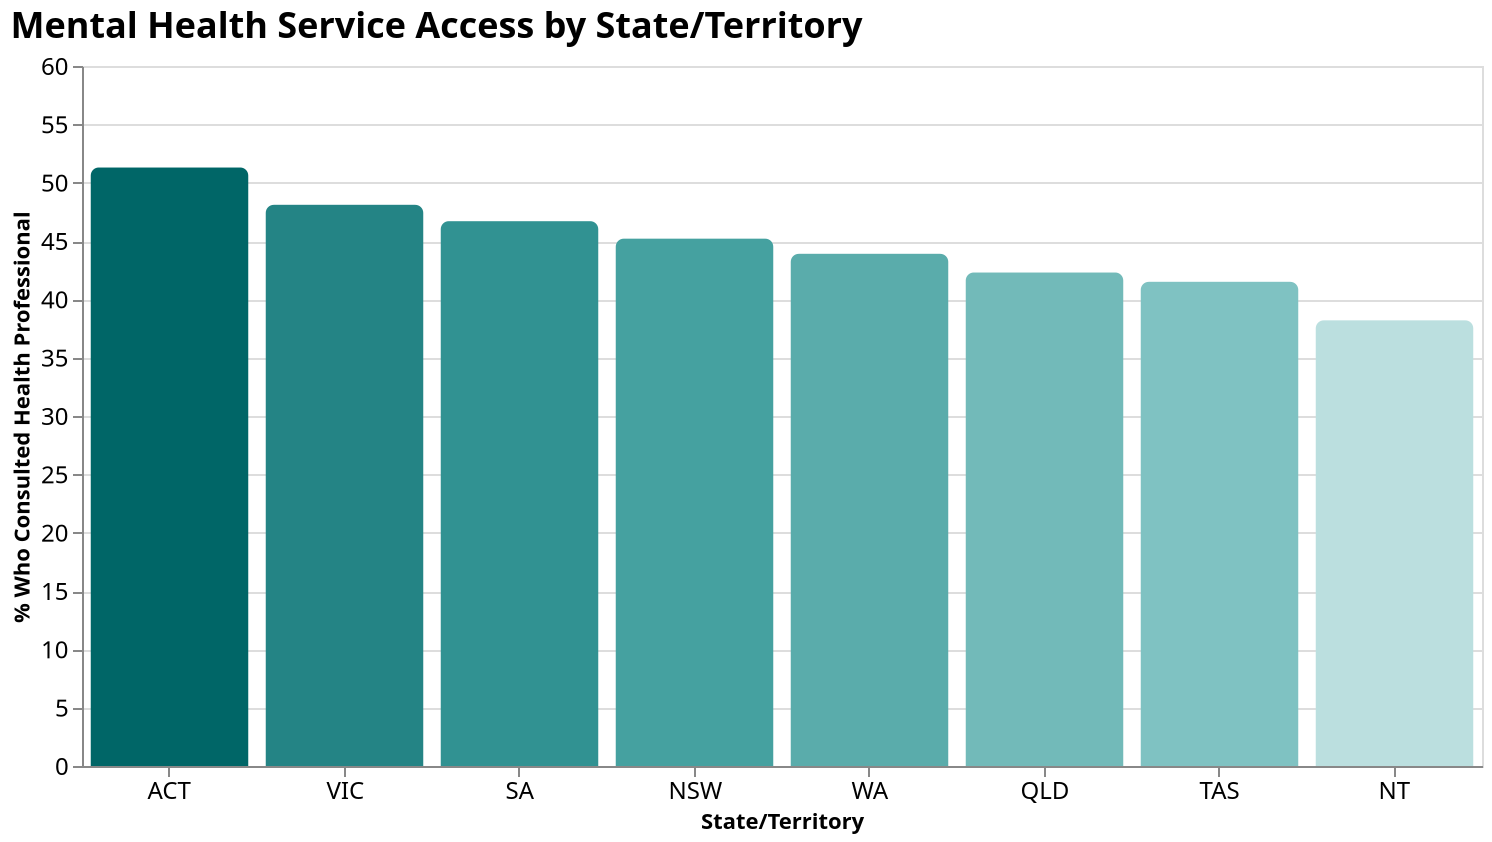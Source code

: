 {
  "$schema": "https://vega.github.io/schema/vega-lite/v5.json",
  "title": {
    "text": "Mental Health Service Access by State/Territory",
    "fontSize": 18,
    "font": "Merriweather",
    "anchor": "start"
  },
  "width": 700,
  "height": 350,
  "data": {
    "values": [
      {"state": "NSW", "access_rate": 45.2},
      {"state": "VIC", "access_rate": 48.1},
      {"state": "QLD", "access_rate": 42.3},
      {"state": "SA", "access_rate": 46.7},
      {"state": "WA", "access_rate": 43.9},
      {"state": "TAS", "access_rate": 41.5},
      {"state": "NT", "access_rate": 38.2},
      {"state": "ACT", "access_rate": 51.3}
    ]
  },
  "mark": {
    "type": "bar",
    "cornerRadiusEnd": 4
  },
  "encoding": {
    "x": {
      "field": "state",
      "type": "nominal",
      "title": "State/Territory",
      "axis": {
        "labelAngle": 0,
        "labelFontSize": 12
      },
      "sort": "-y"
    },
    "y": {
      "field": "access_rate",
      "type": "quantitative",
      "title": "% Who Consulted Health Professional",
      "scale": {
        "domain": [0, 60]
      },
      "axis": {
        "labelFontSize": 12
      }
    },
    "color": {
      "field": "access_rate",
      "type": "quantitative",
      "scale": {
        "scheme": "teals"
      },
      "legend": null
    },
    "tooltip": [
      {"field": "state", "type": "nominal", "title": "State/Territory"},
      {"field": "access_rate", "type": "quantitative", "title": "Access Rate (%)", "format": ".1f"}
    ]
  }
}
